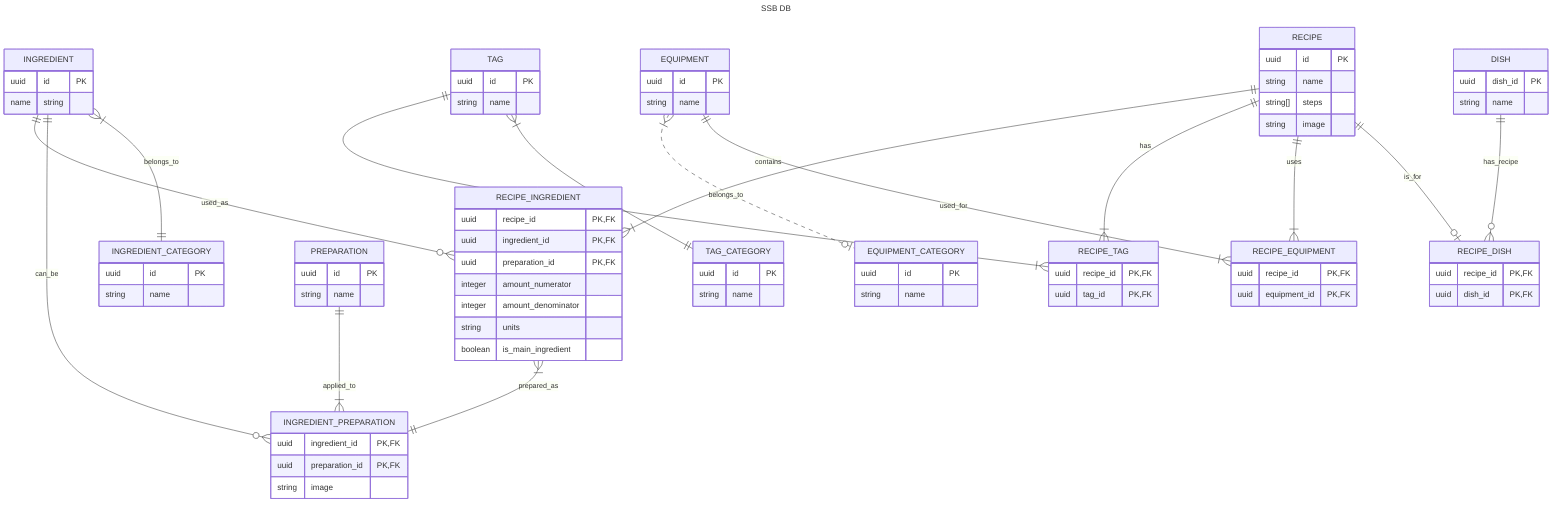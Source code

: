 ---
title: SSB DB
---
erDiagram
    RECIPE {
        uuid id PK
        string name
        string[] steps
        string image
    }
    INGREDIENT {
        uuid id PK
        name string
    }
    TAG {
        uuid id PK
        string name
    }
    TAG_CATEGORY{
        uuid id PK
        string name
    }
    INGREDIENT_CATEGORY {
        uuid id PK
        string name
    }
    PREPARATION {
        uuid id PK
        string name
    }
    EQUIPMENT {
        uuid id PK
        string name
    }
    EQUIPMENT_CATEGORY {
        uuid id PK
        string name
    }
    %% USER {
    %%     uuid id PK
    %%     string email
    %%     string passwordHash
    %% }
    RECIPE_INGREDIENT {
        uuid recipe_id PK, FK
        uuid ingredient_id PK, FK
        uuid preparation_id PK, FK
        integer amount_numerator
        integer amount_denominator
        string units
        boolean is_main_ingredient
    }
    INGREDIENT_PREPARATION {
        uuid ingredient_id PK, FK
        uuid preparation_id PK, FK
        string image
    }
    RECIPE_TAG {
        uuid recipe_id PK, FK
        uuid tag_id PK, FK
    }
    RECIPE_EQUIPMENT {
        uuid recipe_id PK, FK
        uuid equipment_id PK, FK
    }
    DISH {
        uuid dish_id PK
        string name
    }
    RECIPE_DISH {
        uuid recipe_id PK, FK
        uuid dish_id PK, FK
    }
    RECIPE ||--|{ RECIPE_INGREDIENT : contains
    INGREDIENT ||--o{ RECIPE_INGREDIENT : used_as
    INGREDIENT ||--o{ INGREDIENT_PREPARATION : can_be
    RECIPE_INGREDIENT }|--|| INGREDIENT_PREPARATION : prepared_as
    PREPARATION ||--|{ INGREDIENT_PREPARATION : applied_to
    RECIPE ||--|{ RECIPE_TAG : has
    TAG ||--|{ RECIPE_TAG : applies_to
    TAG }|--|| TAG_CATEGORY: belongs_to
    INGREDIENT }|--|| INGREDIENT_CATEGORY : belongs_to
    EQUIPMENT }|..o| EQUIPMENT_CATEGORY : belongs_to
    RECIPE ||--|{ RECIPE_EQUIPMENT : uses
    EQUIPMENT ||--|{ RECIPE_EQUIPMENT : used_for
    RECIPE ||--o| RECIPE_DISH : is_for
    DISH ||--o{ RECIPE_DISH : has_recipe